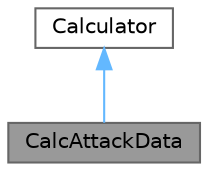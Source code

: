 digraph "CalcAttackData"
{
 // LATEX_PDF_SIZE
  bgcolor="transparent";
  edge [fontname=Helvetica,fontsize=10,labelfontname=Helvetica,labelfontsize=10];
  node [fontname=Helvetica,fontsize=10,shape=box,height=0.2,width=0.4];
  Node1 [id="Node000001",label="CalcAttackData",height=0.2,width=0.4,color="gray40", fillcolor="grey60", style="filled", fontcolor="black",tooltip="攻撃に必要な情報を返すCalculator（伊波）"];
  Node2 -> Node1 [id="edge1_Node000001_Node000002",dir="back",color="steelblue1",style="solid",tooltip=" "];
  Node2 [id="Node000002",label="Calculator",height=0.2,width=0.4,color="gray40", fillcolor="white", style="filled",tooltip=" "];
}
